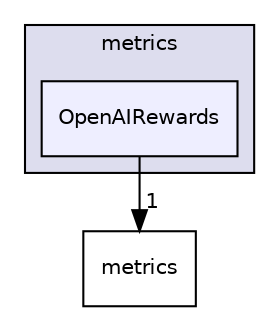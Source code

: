 digraph "/root/scrimmage/scrimmage/include/scrimmage/plugins/metrics/OpenAIRewards" {
  compound=true
  node [ fontsize="10", fontname="Helvetica"];
  edge [ labelfontsize="10", labelfontname="Helvetica"];
  subgraph clusterdir_086d5cad8b1adde5b1fcb87b546f7637 {
    graph [ bgcolor="#ddddee", pencolor="black", label="metrics" fontname="Helvetica", fontsize="10", URL="dir_086d5cad8b1adde5b1fcb87b546f7637.html"]
  dir_5c695a08d2a4234bf03963f8077ff8b7 [shape=box, label="OpenAIRewards", style="filled", fillcolor="#eeeeff", pencolor="black", URL="dir_5c695a08d2a4234bf03963f8077ff8b7.html"];
  }
  dir_81ac6949c353a3d04cd403a175b36275 [shape=box label="metrics" URL="dir_81ac6949c353a3d04cd403a175b36275.html"];
  dir_5c695a08d2a4234bf03963f8077ff8b7->dir_81ac6949c353a3d04cd403a175b36275 [headlabel="1", labeldistance=1.5 headhref="dir_000104_000011.html"];
}
